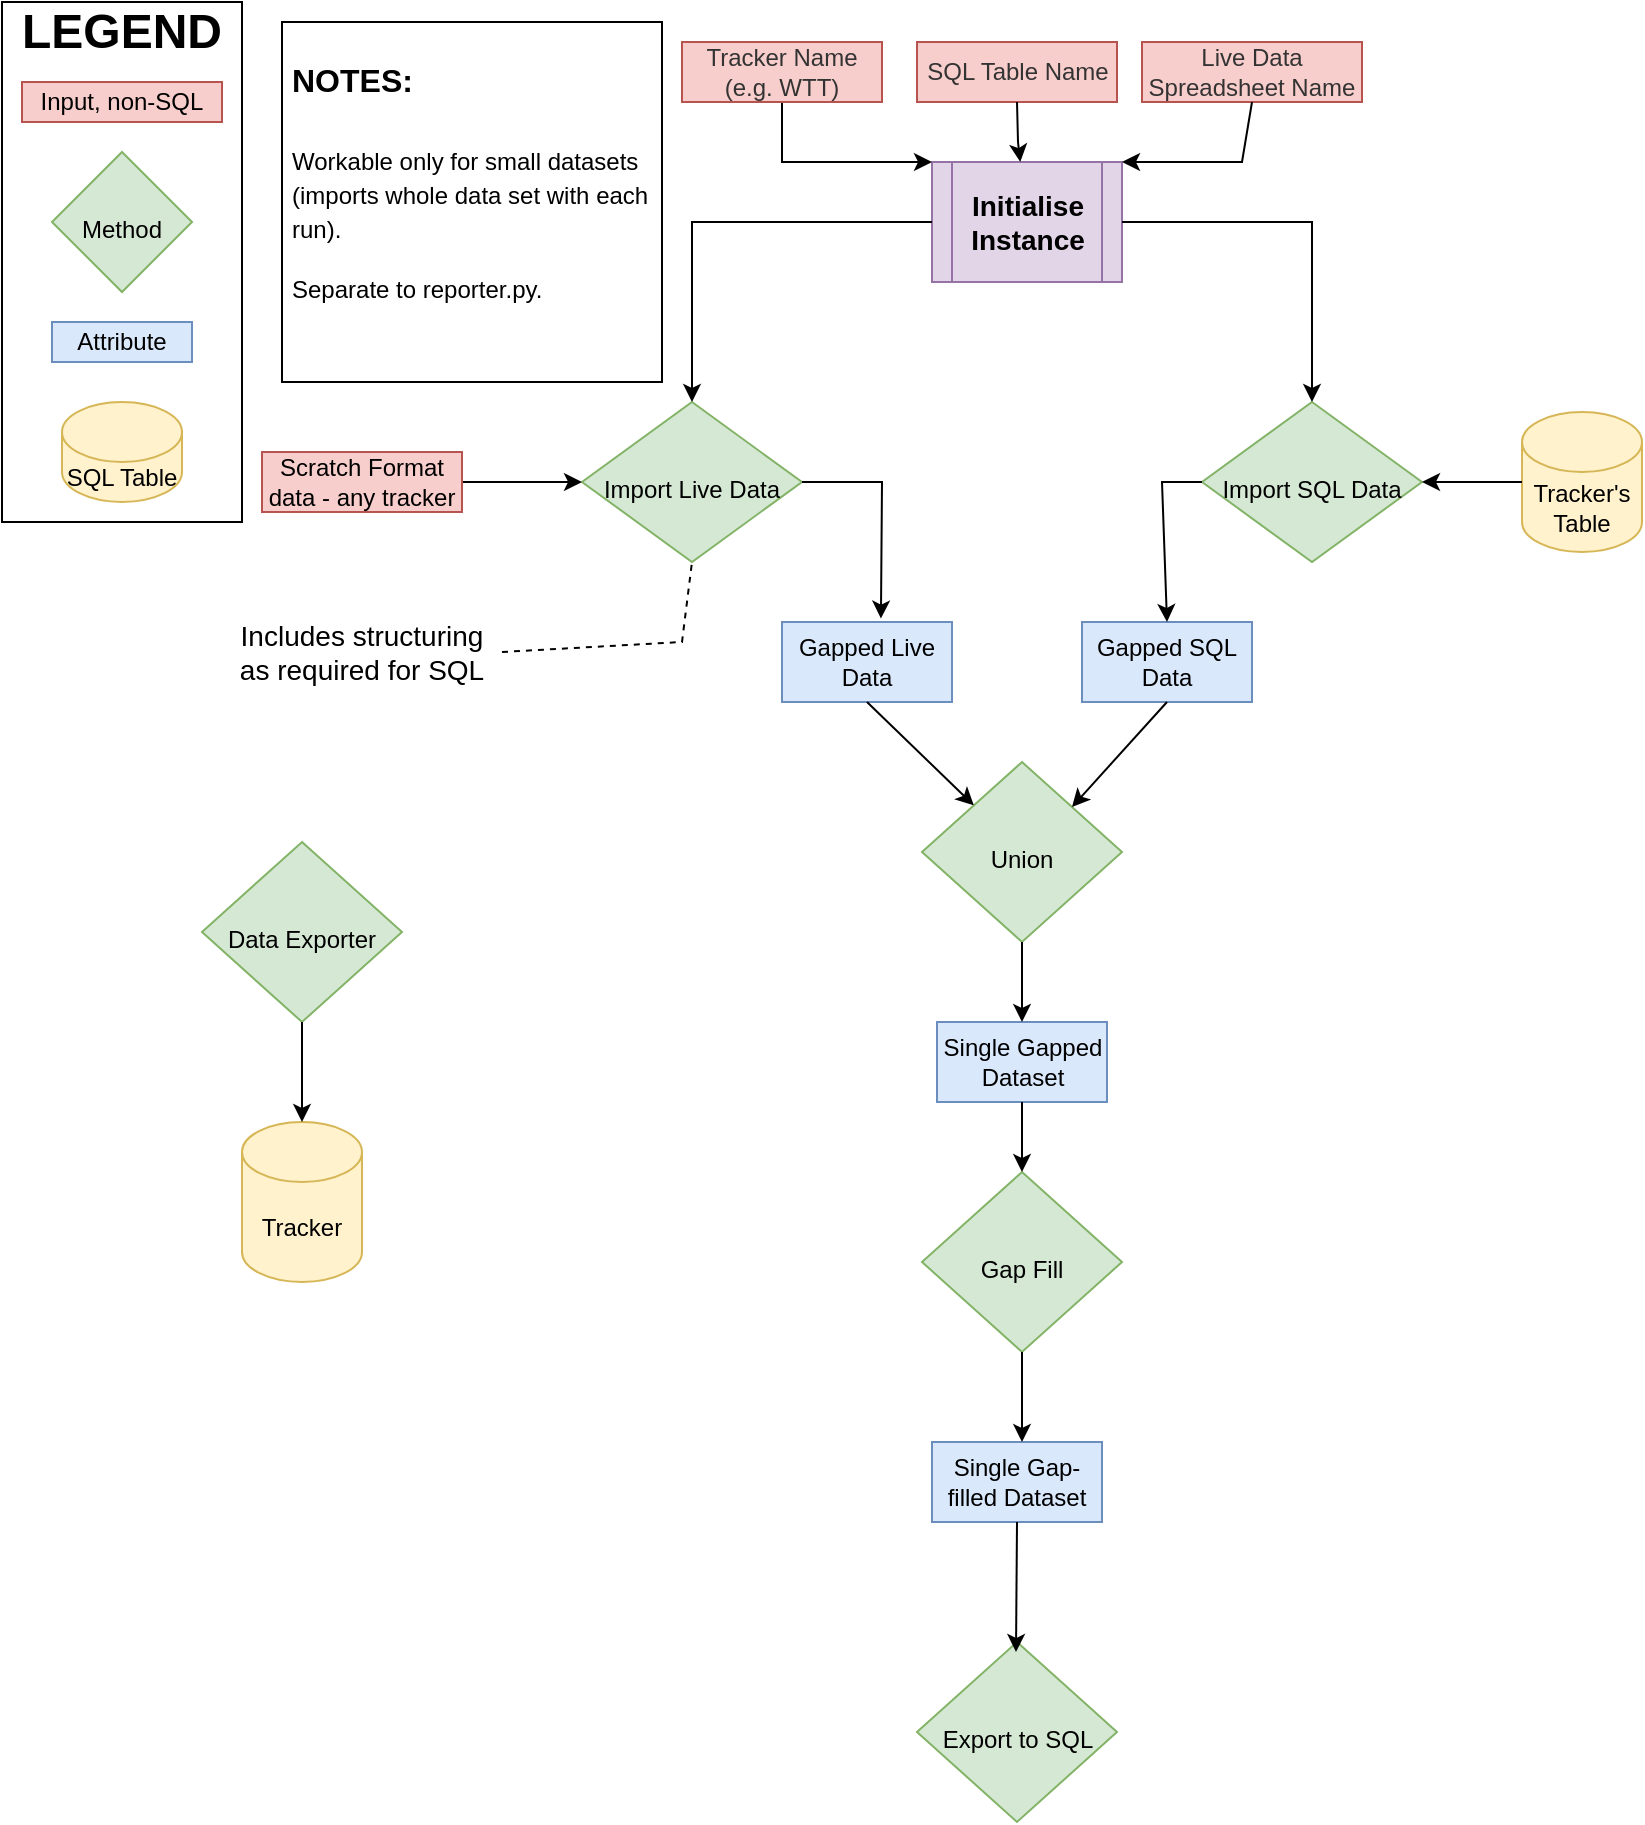 <mxfile version="20.6.0" type="github">
  <diagram id="p8lEQfj0Wyr8JSXRAtLH" name="Page-1">
    <mxGraphModel dx="1117" dy="1009" grid="1" gridSize="10" guides="1" tooltips="1" connect="1" arrows="1" fold="1" page="1" pageScale="1" pageWidth="827" pageHeight="1169" math="0" shadow="0">
      <root>
        <mxCell id="0" />
        <mxCell id="1" parent="0" />
        <mxCell id="yy5XVwhqXjzSVsF5RALL-28" value="" style="rounded=0;whiteSpace=wrap;html=1;fontSize=14;fillColor=none;" vertex="1" parent="1">
          <mxGeometry width="120" height="260" as="geometry" />
        </mxCell>
        <mxCell id="yy5XVwhqXjzSVsF5RALL-3" value="&lt;font style=&quot;font-size: 24px;&quot;&gt;&lt;b&gt;LEGEND&lt;/b&gt;&lt;/font&gt;" style="text;html=1;strokeColor=none;fillColor=none;align=center;verticalAlign=middle;whiteSpace=wrap;rounded=0;" vertex="1" parent="1">
          <mxGeometry x="10" width="100" height="30" as="geometry" />
        </mxCell>
        <mxCell id="yy5XVwhqXjzSVsF5RALL-4" value="Attribute" style="rounded=0;whiteSpace=wrap;html=1;fillColor=#dae8fc;strokeColor=#6c8ebf;" vertex="1" parent="1">
          <mxGeometry x="25" y="160" width="70" height="20" as="geometry" />
        </mxCell>
        <mxCell id="yy5XVwhqXjzSVsF5RALL-5" value="&lt;font style=&quot;font-size: 12px;&quot;&gt;Method&lt;br&gt;&lt;/font&gt;" style="rhombus;whiteSpace=wrap;html=1;fontSize=24;fillColor=#d5e8d4;strokeColor=#82b366;" vertex="1" parent="1">
          <mxGeometry x="25" y="75" width="70" height="70" as="geometry" />
        </mxCell>
        <mxCell id="yy5XVwhqXjzSVsF5RALL-6" value="SQL Table" style="shape=cylinder3;whiteSpace=wrap;html=1;boundedLbl=1;backgroundOutline=1;size=15;fontSize=12;fillColor=#fff2cc;strokeColor=#d6b656;" vertex="1" parent="1">
          <mxGeometry x="30" y="200" width="60" height="50" as="geometry" />
        </mxCell>
        <mxCell id="yy5XVwhqXjzSVsF5RALL-7" value="&lt;font style=&quot;font-size: 12px;&quot;&gt;Import SQL Data&lt;/font&gt;" style="rhombus;whiteSpace=wrap;html=1;fontSize=24;fillColor=#d5e8d4;strokeColor=#82b366;" vertex="1" parent="1">
          <mxGeometry x="600" y="200" width="110" height="80" as="geometry" />
        </mxCell>
        <mxCell id="yy5XVwhqXjzSVsF5RALL-8" value="Tracker&#39;s Table" style="shape=cylinder3;whiteSpace=wrap;html=1;boundedLbl=1;backgroundOutline=1;size=15;fontSize=12;fillColor=#fff2cc;strokeColor=#d6b656;" vertex="1" parent="1">
          <mxGeometry x="760" y="205" width="60" height="70" as="geometry" />
        </mxCell>
        <mxCell id="yy5XVwhqXjzSVsF5RALL-11" value="&lt;span style=&quot;font-size: 12px;&quot;&gt;Union&lt;/span&gt;" style="rhombus;whiteSpace=wrap;html=1;fontSize=24;fillColor=#d5e8d4;strokeColor=#82b366;" vertex="1" parent="1">
          <mxGeometry x="460" y="380" width="100" height="90" as="geometry" />
        </mxCell>
        <mxCell id="yy5XVwhqXjzSVsF5RALL-13" value="&lt;span style=&quot;font-size: 12px;&quot;&gt;Data Exporter&lt;/span&gt;" style="rhombus;whiteSpace=wrap;html=1;fontSize=24;fillColor=#d5e8d4;strokeColor=#82b366;" vertex="1" parent="1">
          <mxGeometry x="100" y="420" width="100" height="90" as="geometry" />
        </mxCell>
        <mxCell id="yy5XVwhqXjzSVsF5RALL-15" value="Tracker" style="shape=cylinder3;whiteSpace=wrap;html=1;boundedLbl=1;backgroundOutline=1;size=15;fontSize=12;fillColor=#fff2cc;strokeColor=#d6b656;" vertex="1" parent="1">
          <mxGeometry x="120" y="560" width="60" height="80" as="geometry" />
        </mxCell>
        <mxCell id="yy5XVwhqXjzSVsF5RALL-16" value="" style="endArrow=classic;html=1;rounded=0;fontSize=12;" edge="1" parent="1" source="yy5XVwhqXjzSVsF5RALL-13" target="yy5XVwhqXjzSVsF5RALL-15">
          <mxGeometry width="50" height="50" relative="1" as="geometry">
            <mxPoint x="160" y="380" as="sourcePoint" />
            <mxPoint x="160" y="430" as="targetPoint" />
          </mxGeometry>
        </mxCell>
        <mxCell id="yy5XVwhqXjzSVsF5RALL-17" value="&lt;font style=&quot;font-size: 14px;&quot;&gt;&lt;b&gt;Initialise Instance&lt;/b&gt;&lt;/font&gt;" style="shape=process;whiteSpace=wrap;html=1;backgroundOutline=1;fontSize=12;fillColor=#e1d5e7;strokeColor=#9673a6;" vertex="1" parent="1">
          <mxGeometry x="465" y="80" width="95" height="60" as="geometry" />
        </mxCell>
        <mxCell id="yy5XVwhqXjzSVsF5RALL-22" value="" style="endArrow=classic;html=1;rounded=0;fontSize=12;exitX=0.5;exitY=1;exitDx=0;exitDy=0;entryX=0;entryY=0;entryDx=0;entryDy=0;" edge="1" parent="1" source="yy5XVwhqXjzSVsF5RALL-70" target="yy5XVwhqXjzSVsF5RALL-17">
          <mxGeometry width="50" height="50" relative="1" as="geometry">
            <mxPoint x="411.875" y="60" as="sourcePoint" />
            <mxPoint x="455" y="80" as="targetPoint" />
            <Array as="points">
              <mxPoint x="390" y="80" />
            </Array>
          </mxGeometry>
        </mxCell>
        <mxCell id="yy5XVwhqXjzSVsF5RALL-25" value="" style="endArrow=classic;html=1;rounded=0;fontSize=12;exitX=0;exitY=0.5;exitDx=0;exitDy=0;exitPerimeter=0;entryX=1;entryY=0.5;entryDx=0;entryDy=0;" edge="1" parent="1" source="yy5XVwhqXjzSVsF5RALL-8" target="yy5XVwhqXjzSVsF5RALL-7">
          <mxGeometry width="50" height="50" relative="1" as="geometry">
            <mxPoint x="655" y="290" as="sourcePoint" />
            <mxPoint x="645" y="380" as="targetPoint" />
            <Array as="points" />
          </mxGeometry>
        </mxCell>
        <mxCell id="yy5XVwhqXjzSVsF5RALL-29" value="Gapped SQL Data" style="rounded=0;whiteSpace=wrap;html=1;fillColor=#dae8fc;strokeColor=#6c8ebf;" vertex="1" parent="1">
          <mxGeometry x="540" y="310" width="85" height="40" as="geometry" />
        </mxCell>
        <mxCell id="yy5XVwhqXjzSVsF5RALL-31" value="" style="endArrow=classic;html=1;rounded=0;fontSize=12;exitX=1;exitY=0.5;exitDx=0;exitDy=0;entryX=0.5;entryY=0;entryDx=0;entryDy=0;" edge="1" parent="1" source="yy5XVwhqXjzSVsF5RALL-17" target="yy5XVwhqXjzSVsF5RALL-7">
          <mxGeometry width="50" height="50" relative="1" as="geometry">
            <mxPoint x="735" y="120" as="sourcePoint" />
            <mxPoint x="630" y="120" as="targetPoint" />
            <Array as="points">
              <mxPoint x="655" y="110" />
            </Array>
          </mxGeometry>
        </mxCell>
        <mxCell id="yy5XVwhqXjzSVsF5RALL-33" value="&lt;font style=&quot;font-size: 12px;&quot;&gt;Import Live Data&lt;/font&gt;" style="rhombus;whiteSpace=wrap;html=1;fontSize=24;fillColor=#d5e8d4;strokeColor=#82b366;" vertex="1" parent="1">
          <mxGeometry x="290" y="200" width="110" height="80" as="geometry" />
        </mxCell>
        <mxCell id="yy5XVwhqXjzSVsF5RALL-34" value="" style="endArrow=classic;html=1;rounded=0;fontSize=12;exitX=0;exitY=0.5;exitDx=0;exitDy=0;entryX=0.5;entryY=0;entryDx=0;entryDy=0;" edge="1" parent="1" source="yy5XVwhqXjzSVsF5RALL-17" target="yy5XVwhqXjzSVsF5RALL-33">
          <mxGeometry width="50" height="50" relative="1" as="geometry">
            <mxPoint x="570" y="120" as="sourcePoint" />
            <mxPoint x="665" y="210" as="targetPoint" />
            <Array as="points">
              <mxPoint x="345" y="110" />
            </Array>
          </mxGeometry>
        </mxCell>
        <mxCell id="yy5XVwhqXjzSVsF5RALL-35" value="" style="endArrow=classic;html=1;rounded=0;fontSize=12;exitX=1;exitY=0.5;exitDx=0;exitDy=0;entryX=0;entryY=0.5;entryDx=0;entryDy=0;" edge="1" parent="1" target="yy5XVwhqXjzSVsF5RALL-33">
          <mxGeometry width="50" height="50" relative="1" as="geometry">
            <mxPoint x="230" y="240" as="sourcePoint" />
            <mxPoint x="240" y="300" as="targetPoint" />
            <Array as="points" />
          </mxGeometry>
        </mxCell>
        <mxCell id="yy5XVwhqXjzSVsF5RALL-37" value="" style="endArrow=classic;html=1;rounded=0;fontSize=12;entryX=0.5;entryY=0;entryDx=0;entryDy=0;exitX=0;exitY=0.5;exitDx=0;exitDy=0;" edge="1" parent="1" source="yy5XVwhqXjzSVsF5RALL-7" target="yy5XVwhqXjzSVsF5RALL-29">
          <mxGeometry width="50" height="50" relative="1" as="geometry">
            <mxPoint x="770" y="250" as="sourcePoint" />
            <mxPoint x="720" y="250" as="targetPoint" />
            <Array as="points">
              <mxPoint x="580" y="240" />
            </Array>
          </mxGeometry>
        </mxCell>
        <mxCell id="yy5XVwhqXjzSVsF5RALL-38" value="Gapped Live Data" style="rounded=0;whiteSpace=wrap;html=1;fillColor=#dae8fc;strokeColor=#6c8ebf;" vertex="1" parent="1">
          <mxGeometry x="390" y="310" width="85" height="40" as="geometry" />
        </mxCell>
        <mxCell id="yy5XVwhqXjzSVsF5RALL-39" value="" style="endArrow=classic;html=1;rounded=0;fontSize=12;exitX=1;exitY=0.5;exitDx=0;exitDy=0;entryX=0.582;entryY=-0.043;entryDx=0;entryDy=0;entryPerimeter=0;" edge="1" parent="1" source="yy5XVwhqXjzSVsF5RALL-33" target="yy5XVwhqXjzSVsF5RALL-38">
          <mxGeometry width="50" height="50" relative="1" as="geometry">
            <mxPoint x="665" y="290" as="sourcePoint" />
            <mxPoint x="665" y="330" as="targetPoint" />
            <Array as="points">
              <mxPoint x="440" y="240" />
            </Array>
          </mxGeometry>
        </mxCell>
        <mxCell id="yy5XVwhqXjzSVsF5RALL-45" value="Includes structuring as required for SQL" style="text;html=1;strokeColor=none;fillColor=none;align=center;verticalAlign=middle;whiteSpace=wrap;rounded=0;fontSize=14;" vertex="1" parent="1">
          <mxGeometry x="110" y="310" width="140" height="30" as="geometry" />
        </mxCell>
        <mxCell id="yy5XVwhqXjzSVsF5RALL-46" value="" style="endArrow=none;dashed=1;html=1;rounded=0;fontSize=14;entryX=0.5;entryY=1;entryDx=0;entryDy=0;exitX=1;exitY=0.5;exitDx=0;exitDy=0;" edge="1" parent="1" source="yy5XVwhqXjzSVsF5RALL-45" target="yy5XVwhqXjzSVsF5RALL-33">
          <mxGeometry width="50" height="50" relative="1" as="geometry">
            <mxPoint x="460" y="440" as="sourcePoint" />
            <mxPoint x="510" y="390" as="targetPoint" />
            <Array as="points">
              <mxPoint x="340" y="320" />
            </Array>
          </mxGeometry>
        </mxCell>
        <mxCell id="yy5XVwhqXjzSVsF5RALL-47" value="&lt;h1&gt;&lt;font style=&quot;font-size: 16px;&quot;&gt;NOTES:&lt;/font&gt;&lt;/h1&gt;&lt;p&gt;&lt;font style=&quot;font-size: 12px;&quot;&gt;Workable only for small datasets (imports whole data set with each run).&lt;/font&gt;&lt;/p&gt;&lt;p&gt;&lt;font style=&quot;font-size: 12px;&quot;&gt;Separate to reporter.py.&lt;/font&gt;&lt;/p&gt;" style="text;html=1;strokeColor=default;fillColor=none;spacing=5;spacingTop=-20;whiteSpace=wrap;overflow=hidden;rounded=0;fontSize=14;" vertex="1" parent="1">
          <mxGeometry x="140" y="10" width="190" height="180" as="geometry" />
        </mxCell>
        <mxCell id="yy5XVwhqXjzSVsF5RALL-48" value="" style="endArrow=classic;html=1;rounded=0;fontSize=12;exitX=0.5;exitY=1;exitDx=0;exitDy=0;" edge="1" parent="1" source="yy5XVwhqXjzSVsF5RALL-38" target="yy5XVwhqXjzSVsF5RALL-11">
          <mxGeometry width="50" height="50" relative="1" as="geometry">
            <mxPoint x="460" y="440" as="sourcePoint" />
            <mxPoint x="510" y="390" as="targetPoint" />
          </mxGeometry>
        </mxCell>
        <mxCell id="yy5XVwhqXjzSVsF5RALL-49" value="" style="endArrow=classic;html=1;rounded=0;fontSize=12;exitX=0.5;exitY=1;exitDx=0;exitDy=0;entryX=1;entryY=0;entryDx=0;entryDy=0;" edge="1" parent="1" source="yy5XVwhqXjzSVsF5RALL-29" target="yy5XVwhqXjzSVsF5RALL-11">
          <mxGeometry width="50" height="50" relative="1" as="geometry">
            <mxPoint x="442.5" y="360" as="sourcePoint" />
            <mxPoint x="496.223" y="403.65" as="targetPoint" />
          </mxGeometry>
        </mxCell>
        <mxCell id="yy5XVwhqXjzSVsF5RALL-51" value="Single Gapped Dataset" style="rounded=0;whiteSpace=wrap;html=1;fillColor=#dae8fc;strokeColor=#6c8ebf;" vertex="1" parent="1">
          <mxGeometry x="467.5" y="510" width="85" height="40" as="geometry" />
        </mxCell>
        <mxCell id="yy5XVwhqXjzSVsF5RALL-56" value="&lt;span style=&quot;font-size: 12px;&quot;&gt;Gap Fill&lt;/span&gt;" style="rhombus;whiteSpace=wrap;html=1;fontSize=24;fillColor=#d5e8d4;strokeColor=#82b366;" vertex="1" parent="1">
          <mxGeometry x="460" y="585" width="100" height="90" as="geometry" />
        </mxCell>
        <mxCell id="yy5XVwhqXjzSVsF5RALL-57" value="" style="endArrow=classic;html=1;rounded=0;fontSize=12;exitX=0.5;exitY=1;exitDx=0;exitDy=0;entryX=0.5;entryY=0;entryDx=0;entryDy=0;" edge="1" parent="1" source="yy5XVwhqXjzSVsF5RALL-11" target="yy5XVwhqXjzSVsF5RALL-51">
          <mxGeometry width="50" height="50" relative="1" as="geometry">
            <mxPoint x="390" y="510" as="sourcePoint" />
            <mxPoint x="443.407" y="561.684" as="targetPoint" />
          </mxGeometry>
        </mxCell>
        <mxCell id="yy5XVwhqXjzSVsF5RALL-58" value="" style="endArrow=classic;html=1;rounded=0;fontSize=12;" edge="1" parent="1" target="yy5XVwhqXjzSVsF5RALL-56">
          <mxGeometry width="50" height="50" relative="1" as="geometry">
            <mxPoint x="510" y="550" as="sourcePoint" />
            <mxPoint x="520" y="520" as="targetPoint" />
            <Array as="points">
              <mxPoint x="510" y="580" />
            </Array>
          </mxGeometry>
        </mxCell>
        <mxCell id="yy5XVwhqXjzSVsF5RALL-59" value="Single Gap-filled Dataset" style="rounded=0;whiteSpace=wrap;html=1;fillColor=#dae8fc;strokeColor=#6c8ebf;" vertex="1" parent="1">
          <mxGeometry x="465" y="720" width="85" height="40" as="geometry" />
        </mxCell>
        <mxCell id="yy5XVwhqXjzSVsF5RALL-60" value="" style="endArrow=classic;html=1;rounded=0;fontSize=12;exitX=0.5;exitY=1;exitDx=0;exitDy=0;" edge="1" parent="1" source="yy5XVwhqXjzSVsF5RALL-56" target="yy5XVwhqXjzSVsF5RALL-59">
          <mxGeometry width="50" height="50" relative="1" as="geometry">
            <mxPoint x="520" y="560" as="sourcePoint" />
            <mxPoint x="520" y="595" as="targetPoint" />
            <Array as="points">
              <mxPoint x="510" y="720" />
            </Array>
          </mxGeometry>
        </mxCell>
        <mxCell id="yy5XVwhqXjzSVsF5RALL-61" value="&lt;span style=&quot;font-size: 12px;&quot;&gt;Export to SQL&lt;/span&gt;" style="rhombus;whiteSpace=wrap;html=1;fontSize=24;fillColor=#d5e8d4;strokeColor=#82b366;" vertex="1" parent="1">
          <mxGeometry x="457.5" y="820" width="100" height="90" as="geometry" />
        </mxCell>
        <mxCell id="yy5XVwhqXjzSVsF5RALL-65" value="" style="endArrow=classic;html=1;rounded=0;fontSize=12;exitX=0.5;exitY=1;exitDx=0;exitDy=0;" edge="1" parent="1" source="yy5XVwhqXjzSVsF5RALL-59">
          <mxGeometry width="50" height="50" relative="1" as="geometry">
            <mxPoint x="507" y="780" as="sourcePoint" />
            <mxPoint x="507" y="825" as="targetPoint" />
            <Array as="points">
              <mxPoint x="507" y="825" />
            </Array>
          </mxGeometry>
        </mxCell>
        <mxCell id="yy5XVwhqXjzSVsF5RALL-68" value="Input, non-SQL" style="rounded=0;whiteSpace=wrap;html=1;fillColor=#f8cecc;strokeColor=#b85450;" vertex="1" parent="1">
          <mxGeometry x="10" y="40" width="100" height="20" as="geometry" />
        </mxCell>
        <mxCell id="yy5XVwhqXjzSVsF5RALL-69" value="Scratch Format data - any tracker" style="rounded=0;whiteSpace=wrap;html=1;fillColor=#f8cecc;strokeColor=#b85450;" vertex="1" parent="1">
          <mxGeometry x="130" y="225" width="100" height="30" as="geometry" />
        </mxCell>
        <mxCell id="yy5XVwhqXjzSVsF5RALL-70" value="&lt;span style=&quot;color: rgb(51, 51, 51);&quot;&gt;Tracker Name (e.g. WTT)&lt;/span&gt;" style="rounded=0;whiteSpace=wrap;html=1;fillColor=#f8cecc;strokeColor=#b85450;" vertex="1" parent="1">
          <mxGeometry x="340" y="20" width="100" height="30" as="geometry" />
        </mxCell>
        <mxCell id="yy5XVwhqXjzSVsF5RALL-71" value="&lt;span style=&quot;color: rgb(51, 51, 51);&quot;&gt;SQL Table Name&lt;/span&gt;" style="rounded=0;whiteSpace=wrap;html=1;fillColor=#f8cecc;strokeColor=#b85450;" vertex="1" parent="1">
          <mxGeometry x="457.5" y="20" width="100" height="30" as="geometry" />
        </mxCell>
        <mxCell id="yy5XVwhqXjzSVsF5RALL-72" value="" style="endArrow=classic;html=1;rounded=0;fontSize=12;exitX=0.5;exitY=1;exitDx=0;exitDy=0;" edge="1" parent="1" source="yy5XVwhqXjzSVsF5RALL-71" target="yy5XVwhqXjzSVsF5RALL-17">
          <mxGeometry width="50" height="50" relative="1" as="geometry">
            <mxPoint x="400" y="60" as="sourcePoint" />
            <mxPoint x="475" y="90" as="targetPoint" />
            <Array as="points">
              <mxPoint x="508" y="70" />
            </Array>
          </mxGeometry>
        </mxCell>
        <mxCell id="yy5XVwhqXjzSVsF5RALL-73" value="&lt;span style=&quot;color: rgb(51, 51, 51);&quot;&gt;Live Data Spreadsheet Name&lt;/span&gt;" style="rounded=0;whiteSpace=wrap;html=1;fillColor=#f8cecc;strokeColor=#b85450;" vertex="1" parent="1">
          <mxGeometry x="570" y="20" width="110" height="30" as="geometry" />
        </mxCell>
        <mxCell id="yy5XVwhqXjzSVsF5RALL-74" value="" style="endArrow=classic;html=1;rounded=0;fontSize=12;exitX=0.5;exitY=1;exitDx=0;exitDy=0;entryX=1;entryY=0;entryDx=0;entryDy=0;" edge="1" parent="1" source="yy5XVwhqXjzSVsF5RALL-73" target="yy5XVwhqXjzSVsF5RALL-17">
          <mxGeometry width="50" height="50" relative="1" as="geometry">
            <mxPoint x="400" y="60" as="sourcePoint" />
            <mxPoint x="475" y="90" as="targetPoint" />
            <Array as="points">
              <mxPoint x="620" y="80" />
            </Array>
          </mxGeometry>
        </mxCell>
      </root>
    </mxGraphModel>
  </diagram>
</mxfile>
